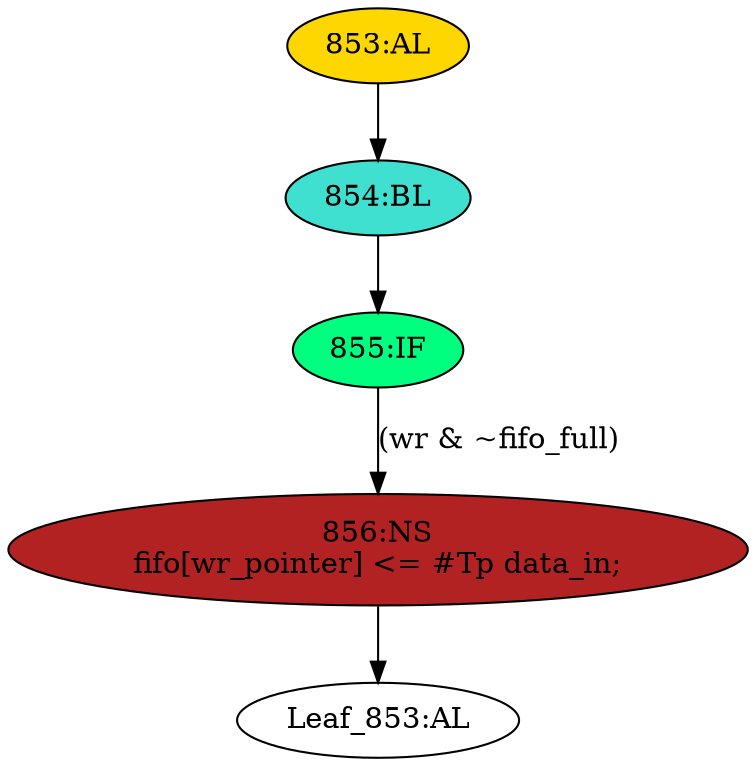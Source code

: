 strict digraph "" {
	node [label="\N"];
	"856:NS"	 [ast="<pyverilog.vparser.ast.NonblockingSubstitution object at 0x7feea1c0ea10>",
		fillcolor=firebrick,
		label="856:NS
fifo[wr_pointer] <= #Tp data_in;",
		statements="[<pyverilog.vparser.ast.NonblockingSubstitution object at 0x7feea1c0ea10>]",
		style=filled,
		typ=NonblockingSubstitution];
	"Leaf_853:AL"	 [def_var="['fifo']",
		label="Leaf_853:AL"];
	"856:NS" -> "Leaf_853:AL"	 [cond="[]",
		lineno=None];
	"853:AL"	 [ast="<pyverilog.vparser.ast.Always object at 0x7feea1c0ec50>",
		clk_sens=True,
		fillcolor=gold,
		label="853:AL",
		sens="['clk']",
		statements="[]",
		style=filled,
		typ=Always,
		use_var="['fifo_full', 'wr', 'data_in']"];
	"854:BL"	 [ast="<pyverilog.vparser.ast.Block object at 0x7feea1c0ed50>",
		fillcolor=turquoise,
		label="854:BL",
		statements="[]",
		style=filled,
		typ=Block];
	"853:AL" -> "854:BL"	 [cond="[]",
		lineno=None];
	"855:IF"	 [ast="<pyverilog.vparser.ast.IfStatement object at 0x7feea1c0ed90>",
		fillcolor=springgreen,
		label="855:IF",
		statements="[]",
		style=filled,
		typ=IfStatement];
	"855:IF" -> "856:NS"	 [cond="['wr', 'fifo_full']",
		label="(wr & ~fifo_full)",
		lineno=855];
	"854:BL" -> "855:IF"	 [cond="[]",
		lineno=None];
}

